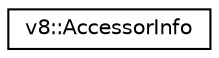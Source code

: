 digraph "Graphical Class Hierarchy"
{
  edge [fontname="Helvetica",fontsize="10",labelfontname="Helvetica",labelfontsize="10"];
  node [fontname="Helvetica",fontsize="10",shape=record];
  rankdir="LR";
  Node1 [label="v8::AccessorInfo",height=0.2,width=0.4,color="black", fillcolor="white", style="filled",URL="$classv8_1_1AccessorInfo.html"];
}
